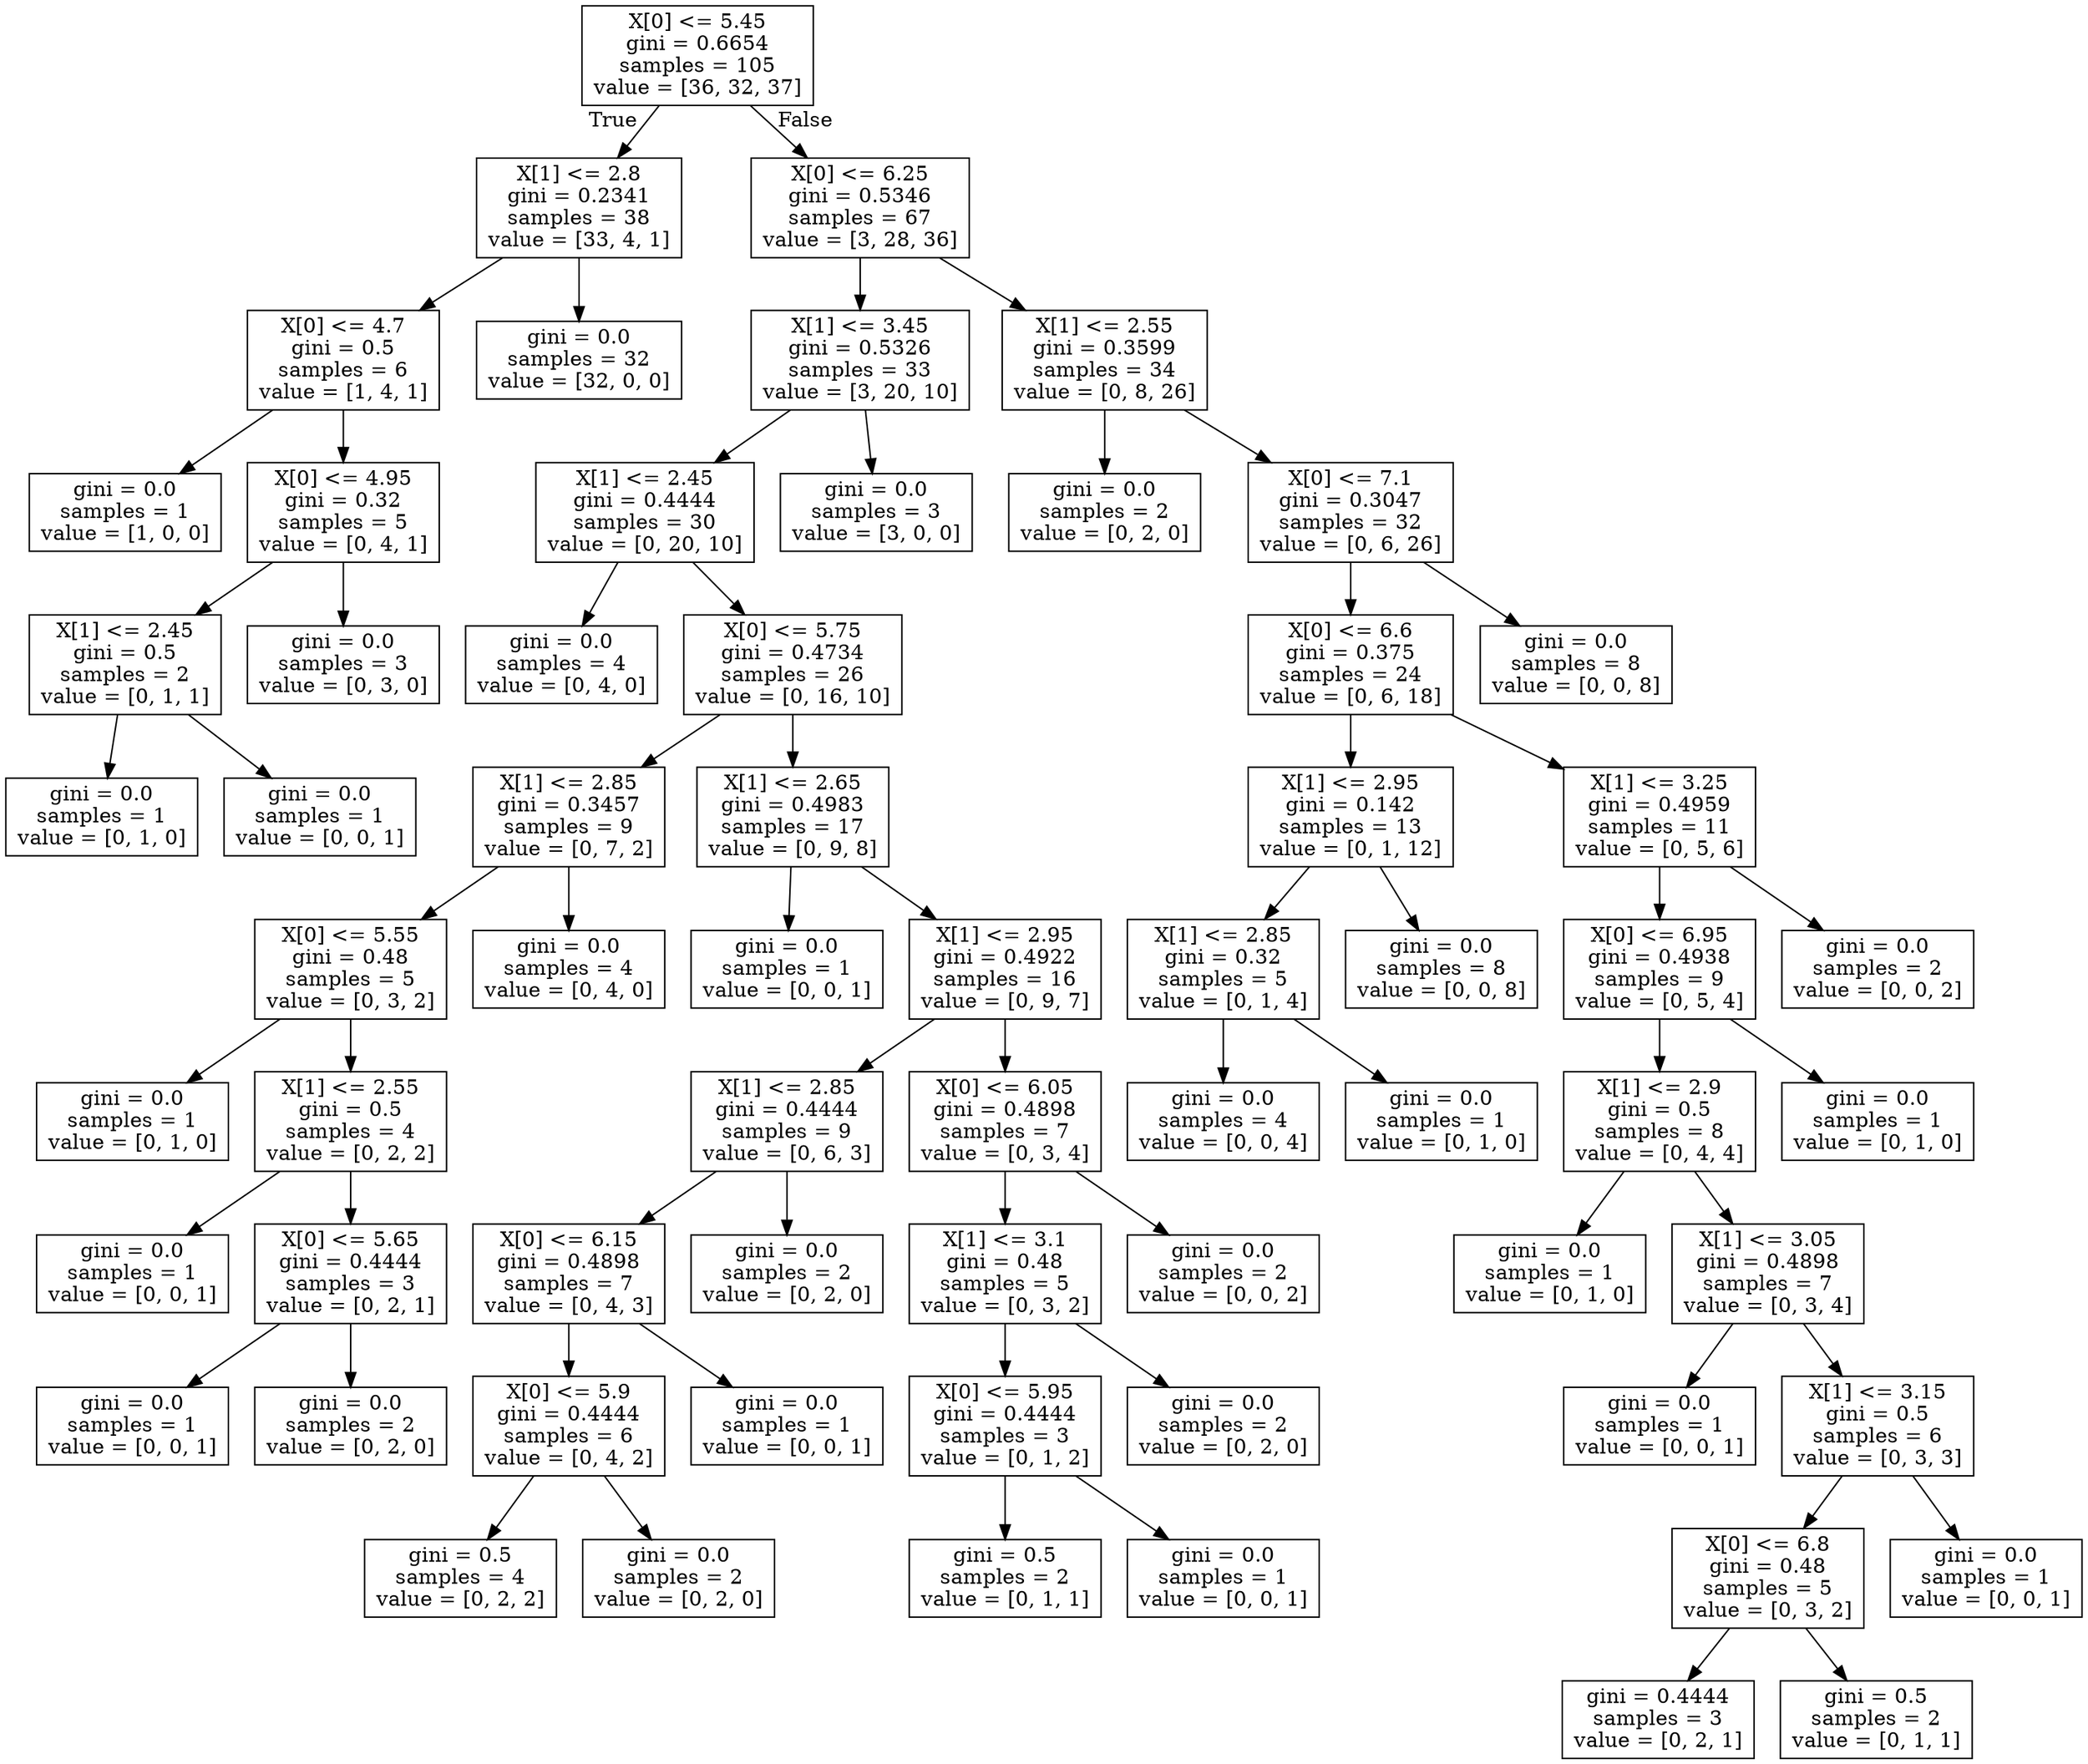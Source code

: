 digraph Tree {
node [shape=box] ;
0 [label="X[0] <= 5.45\ngini = 0.6654\nsamples = 105\nvalue = [36, 32, 37]"] ;
1 [label="X[1] <= 2.8\ngini = 0.2341\nsamples = 38\nvalue = [33, 4, 1]"] ;
0 -> 1 [labeldistance=2.5, labelangle=45, headlabel="True"] ;
2 [label="X[0] <= 4.7\ngini = 0.5\nsamples = 6\nvalue = [1, 4, 1]"] ;
1 -> 2 ;
3 [label="gini = 0.0\nsamples = 1\nvalue = [1, 0, 0]"] ;
2 -> 3 ;
4 [label="X[0] <= 4.95\ngini = 0.32\nsamples = 5\nvalue = [0, 4, 1]"] ;
2 -> 4 ;
5 [label="X[1] <= 2.45\ngini = 0.5\nsamples = 2\nvalue = [0, 1, 1]"] ;
4 -> 5 ;
6 [label="gini = 0.0\nsamples = 1\nvalue = [0, 1, 0]"] ;
5 -> 6 ;
7 [label="gini = 0.0\nsamples = 1\nvalue = [0, 0, 1]"] ;
5 -> 7 ;
8 [label="gini = 0.0\nsamples = 3\nvalue = [0, 3, 0]"] ;
4 -> 8 ;
9 [label="gini = 0.0\nsamples = 32\nvalue = [32, 0, 0]"] ;
1 -> 9 ;
10 [label="X[0] <= 6.25\ngini = 0.5346\nsamples = 67\nvalue = [3, 28, 36]"] ;
0 -> 10 [labeldistance=2.5, labelangle=-45, headlabel="False"] ;
11 [label="X[1] <= 3.45\ngini = 0.5326\nsamples = 33\nvalue = [3, 20, 10]"] ;
10 -> 11 ;
12 [label="X[1] <= 2.45\ngini = 0.4444\nsamples = 30\nvalue = [0, 20, 10]"] ;
11 -> 12 ;
13 [label="gini = 0.0\nsamples = 4\nvalue = [0, 4, 0]"] ;
12 -> 13 ;
14 [label="X[0] <= 5.75\ngini = 0.4734\nsamples = 26\nvalue = [0, 16, 10]"] ;
12 -> 14 ;
15 [label="X[1] <= 2.85\ngini = 0.3457\nsamples = 9\nvalue = [0, 7, 2]"] ;
14 -> 15 ;
16 [label="X[0] <= 5.55\ngini = 0.48\nsamples = 5\nvalue = [0, 3, 2]"] ;
15 -> 16 ;
17 [label="gini = 0.0\nsamples = 1\nvalue = [0, 1, 0]"] ;
16 -> 17 ;
18 [label="X[1] <= 2.55\ngini = 0.5\nsamples = 4\nvalue = [0, 2, 2]"] ;
16 -> 18 ;
19 [label="gini = 0.0\nsamples = 1\nvalue = [0, 0, 1]"] ;
18 -> 19 ;
20 [label="X[0] <= 5.65\ngini = 0.4444\nsamples = 3\nvalue = [0, 2, 1]"] ;
18 -> 20 ;
21 [label="gini = 0.0\nsamples = 1\nvalue = [0, 0, 1]"] ;
20 -> 21 ;
22 [label="gini = 0.0\nsamples = 2\nvalue = [0, 2, 0]"] ;
20 -> 22 ;
23 [label="gini = 0.0\nsamples = 4\nvalue = [0, 4, 0]"] ;
15 -> 23 ;
24 [label="X[1] <= 2.65\ngini = 0.4983\nsamples = 17\nvalue = [0, 9, 8]"] ;
14 -> 24 ;
25 [label="gini = 0.0\nsamples = 1\nvalue = [0, 0, 1]"] ;
24 -> 25 ;
26 [label="X[1] <= 2.95\ngini = 0.4922\nsamples = 16\nvalue = [0, 9, 7]"] ;
24 -> 26 ;
27 [label="X[1] <= 2.85\ngini = 0.4444\nsamples = 9\nvalue = [0, 6, 3]"] ;
26 -> 27 ;
28 [label="X[0] <= 6.15\ngini = 0.4898\nsamples = 7\nvalue = [0, 4, 3]"] ;
27 -> 28 ;
29 [label="X[0] <= 5.9\ngini = 0.4444\nsamples = 6\nvalue = [0, 4, 2]"] ;
28 -> 29 ;
30 [label="gini = 0.5\nsamples = 4\nvalue = [0, 2, 2]"] ;
29 -> 30 ;
31 [label="gini = 0.0\nsamples = 2\nvalue = [0, 2, 0]"] ;
29 -> 31 ;
32 [label="gini = 0.0\nsamples = 1\nvalue = [0, 0, 1]"] ;
28 -> 32 ;
33 [label="gini = 0.0\nsamples = 2\nvalue = [0, 2, 0]"] ;
27 -> 33 ;
34 [label="X[0] <= 6.05\ngini = 0.4898\nsamples = 7\nvalue = [0, 3, 4]"] ;
26 -> 34 ;
35 [label="X[1] <= 3.1\ngini = 0.48\nsamples = 5\nvalue = [0, 3, 2]"] ;
34 -> 35 ;
36 [label="X[0] <= 5.95\ngini = 0.4444\nsamples = 3\nvalue = [0, 1, 2]"] ;
35 -> 36 ;
37 [label="gini = 0.5\nsamples = 2\nvalue = [0, 1, 1]"] ;
36 -> 37 ;
38 [label="gini = 0.0\nsamples = 1\nvalue = [0, 0, 1]"] ;
36 -> 38 ;
39 [label="gini = 0.0\nsamples = 2\nvalue = [0, 2, 0]"] ;
35 -> 39 ;
40 [label="gini = 0.0\nsamples = 2\nvalue = [0, 0, 2]"] ;
34 -> 40 ;
41 [label="gini = 0.0\nsamples = 3\nvalue = [3, 0, 0]"] ;
11 -> 41 ;
42 [label="X[1] <= 2.55\ngini = 0.3599\nsamples = 34\nvalue = [0, 8, 26]"] ;
10 -> 42 ;
43 [label="gini = 0.0\nsamples = 2\nvalue = [0, 2, 0]"] ;
42 -> 43 ;
44 [label="X[0] <= 7.1\ngini = 0.3047\nsamples = 32\nvalue = [0, 6, 26]"] ;
42 -> 44 ;
45 [label="X[0] <= 6.6\ngini = 0.375\nsamples = 24\nvalue = [0, 6, 18]"] ;
44 -> 45 ;
46 [label="X[1] <= 2.95\ngini = 0.142\nsamples = 13\nvalue = [0, 1, 12]"] ;
45 -> 46 ;
47 [label="X[1] <= 2.85\ngini = 0.32\nsamples = 5\nvalue = [0, 1, 4]"] ;
46 -> 47 ;
48 [label="gini = 0.0\nsamples = 4\nvalue = [0, 0, 4]"] ;
47 -> 48 ;
49 [label="gini = 0.0\nsamples = 1\nvalue = [0, 1, 0]"] ;
47 -> 49 ;
50 [label="gini = 0.0\nsamples = 8\nvalue = [0, 0, 8]"] ;
46 -> 50 ;
51 [label="X[1] <= 3.25\ngini = 0.4959\nsamples = 11\nvalue = [0, 5, 6]"] ;
45 -> 51 ;
52 [label="X[0] <= 6.95\ngini = 0.4938\nsamples = 9\nvalue = [0, 5, 4]"] ;
51 -> 52 ;
53 [label="X[1] <= 2.9\ngini = 0.5\nsamples = 8\nvalue = [0, 4, 4]"] ;
52 -> 53 ;
54 [label="gini = 0.0\nsamples = 1\nvalue = [0, 1, 0]"] ;
53 -> 54 ;
55 [label="X[1] <= 3.05\ngini = 0.4898\nsamples = 7\nvalue = [0, 3, 4]"] ;
53 -> 55 ;
56 [label="gini = 0.0\nsamples = 1\nvalue = [0, 0, 1]"] ;
55 -> 56 ;
57 [label="X[1] <= 3.15\ngini = 0.5\nsamples = 6\nvalue = [0, 3, 3]"] ;
55 -> 57 ;
58 [label="X[0] <= 6.8\ngini = 0.48\nsamples = 5\nvalue = [0, 3, 2]"] ;
57 -> 58 ;
59 [label="gini = 0.4444\nsamples = 3\nvalue = [0, 2, 1]"] ;
58 -> 59 ;
60 [label="gini = 0.5\nsamples = 2\nvalue = [0, 1, 1]"] ;
58 -> 60 ;
61 [label="gini = 0.0\nsamples = 1\nvalue = [0, 0, 1]"] ;
57 -> 61 ;
62 [label="gini = 0.0\nsamples = 1\nvalue = [0, 1, 0]"] ;
52 -> 62 ;
63 [label="gini = 0.0\nsamples = 2\nvalue = [0, 0, 2]"] ;
51 -> 63 ;
64 [label="gini = 0.0\nsamples = 8\nvalue = [0, 0, 8]"] ;
44 -> 64 ;
}